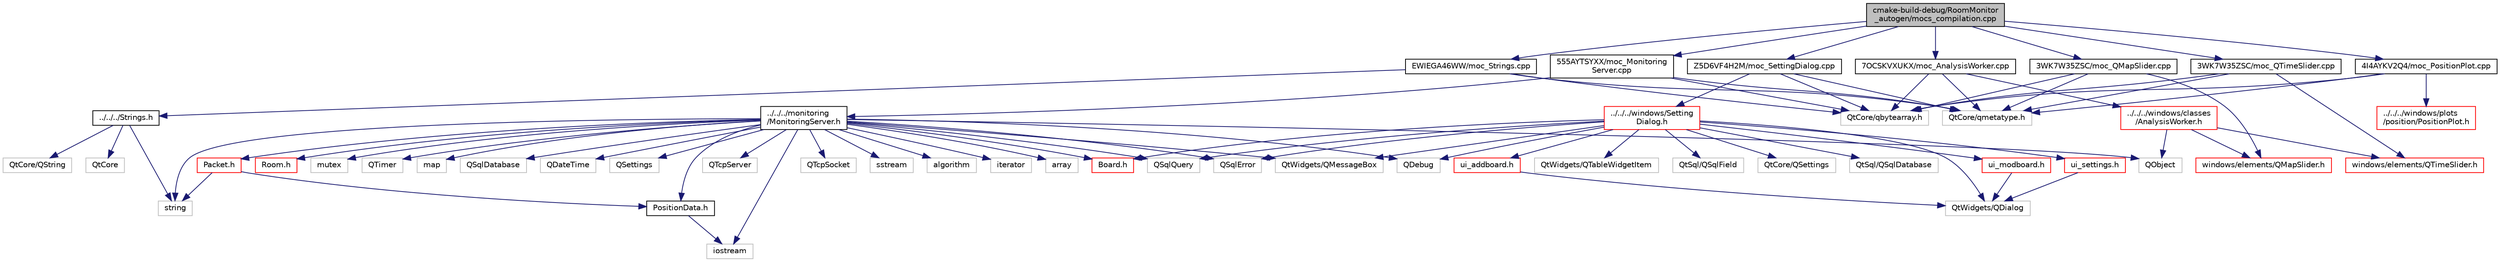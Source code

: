 digraph "cmake-build-debug/RoomMonitor_autogen/mocs_compilation.cpp"
{
  edge [fontname="Helvetica",fontsize="10",labelfontname="Helvetica",labelfontsize="10"];
  node [fontname="Helvetica",fontsize="10",shape=record];
  Node0 [label="cmake-build-debug/RoomMonitor\l_autogen/mocs_compilation.cpp",height=0.2,width=0.4,color="black", fillcolor="grey75", style="filled", fontcolor="black"];
  Node0 -> Node1 [color="midnightblue",fontsize="10",style="solid"];
  Node1 [label="EWIEGA46WW/moc_Strings.cpp",height=0.2,width=0.4,color="black", fillcolor="white", style="filled",URL="$moc___strings_8cpp.html"];
  Node1 -> Node2 [color="midnightblue",fontsize="10",style="solid"];
  Node2 [label="../../../Strings.h",height=0.2,width=0.4,color="black", fillcolor="white", style="filled",URL="$_strings_8h.html"];
  Node2 -> Node3 [color="midnightblue",fontsize="10",style="solid"];
  Node3 [label="string",height=0.2,width=0.4,color="grey75", fillcolor="white", style="filled"];
  Node2 -> Node4 [color="midnightblue",fontsize="10",style="solid"];
  Node4 [label="QtCore/QString",height=0.2,width=0.4,color="grey75", fillcolor="white", style="filled"];
  Node2 -> Node5 [color="midnightblue",fontsize="10",style="solid"];
  Node5 [label="QtCore",height=0.2,width=0.4,color="grey75", fillcolor="white", style="filled"];
  Node1 -> Node6 [color="midnightblue",fontsize="10",style="solid"];
  Node6 [label="QtCore/qbytearray.h",height=0.2,width=0.4,color="grey75", fillcolor="white", style="filled"];
  Node1 -> Node7 [color="midnightblue",fontsize="10",style="solid"];
  Node7 [label="QtCore/qmetatype.h",height=0.2,width=0.4,color="grey75", fillcolor="white", style="filled"];
  Node0 -> Node8 [color="midnightblue",fontsize="10",style="solid"];
  Node8 [label="555AYTSYXX/moc_Monitoring\lServer.cpp",height=0.2,width=0.4,color="black", fillcolor="white", style="filled",URL="$moc___monitoring_server_8cpp.html"];
  Node8 -> Node9 [color="midnightblue",fontsize="10",style="solid"];
  Node9 [label="../../../monitoring\l/MonitoringServer.h",height=0.2,width=0.4,color="black", fillcolor="white", style="filled",URL="$_monitoring_server_8h.html"];
  Node9 -> Node10 [color="midnightblue",fontsize="10",style="solid"];
  Node10 [label="QObject",height=0.2,width=0.4,color="grey75", fillcolor="white", style="filled"];
  Node9 -> Node11 [color="midnightblue",fontsize="10",style="solid"];
  Node11 [label="QTcpServer",height=0.2,width=0.4,color="grey75", fillcolor="white", style="filled"];
  Node9 -> Node12 [color="midnightblue",fontsize="10",style="solid"];
  Node12 [label="QTcpSocket",height=0.2,width=0.4,color="grey75", fillcolor="white", style="filled"];
  Node9 -> Node13 [color="midnightblue",fontsize="10",style="solid"];
  Node13 [label="iostream",height=0.2,width=0.4,color="grey75", fillcolor="white", style="filled"];
  Node9 -> Node3 [color="midnightblue",fontsize="10",style="solid"];
  Node9 -> Node14 [color="midnightblue",fontsize="10",style="solid"];
  Node14 [label="sstream",height=0.2,width=0.4,color="grey75", fillcolor="white", style="filled"];
  Node9 -> Node15 [color="midnightblue",fontsize="10",style="solid"];
  Node15 [label="algorithm",height=0.2,width=0.4,color="grey75", fillcolor="white", style="filled"];
  Node9 -> Node16 [color="midnightblue",fontsize="10",style="solid"];
  Node16 [label="iterator",height=0.2,width=0.4,color="grey75", fillcolor="white", style="filled"];
  Node9 -> Node17 [color="midnightblue",fontsize="10",style="solid"];
  Node17 [label="array",height=0.2,width=0.4,color="grey75", fillcolor="white", style="filled"];
  Node9 -> Node18 [color="midnightblue",fontsize="10",style="solid"];
  Node18 [label="Packet.h",height=0.2,width=0.4,color="red", fillcolor="white", style="filled",URL="$_packet_8h.html"];
  Node18 -> Node3 [color="midnightblue",fontsize="10",style="solid"];
  Node18 -> Node21 [color="midnightblue",fontsize="10",style="solid"];
  Node21 [label="PositionData.h",height=0.2,width=0.4,color="black", fillcolor="white", style="filled",URL="$_position_data_8h.html"];
  Node21 -> Node13 [color="midnightblue",fontsize="10",style="solid"];
  Node9 -> Node21 [color="midnightblue",fontsize="10",style="solid"];
  Node9 -> Node22 [color="midnightblue",fontsize="10",style="solid"];
  Node22 [label="Board.h",height=0.2,width=0.4,color="red", fillcolor="white", style="filled",URL="$_board_8h.html"];
  Node9 -> Node26 [color="midnightblue",fontsize="10",style="solid"];
  Node26 [label="Room.h",height=0.2,width=0.4,color="red", fillcolor="white", style="filled",URL="$_room_8h.html"];
  Node9 -> Node27 [color="midnightblue",fontsize="10",style="solid"];
  Node27 [label="mutex",height=0.2,width=0.4,color="grey75", fillcolor="white", style="filled"];
  Node9 -> Node28 [color="midnightblue",fontsize="10",style="solid"];
  Node28 [label="QTimer",height=0.2,width=0.4,color="grey75", fillcolor="white", style="filled"];
  Node9 -> Node29 [color="midnightblue",fontsize="10",style="solid"];
  Node29 [label="map",height=0.2,width=0.4,color="grey75", fillcolor="white", style="filled"];
  Node9 -> Node30 [color="midnightblue",fontsize="10",style="solid"];
  Node30 [label="QSqlQuery",height=0.2,width=0.4,color="grey75", fillcolor="white", style="filled"];
  Node9 -> Node31 [color="midnightblue",fontsize="10",style="solid"];
  Node31 [label="QSqlDatabase",height=0.2,width=0.4,color="grey75", fillcolor="white", style="filled"];
  Node9 -> Node32 [color="midnightblue",fontsize="10",style="solid"];
  Node32 [label="QSqlError",height=0.2,width=0.4,color="grey75", fillcolor="white", style="filled"];
  Node9 -> Node33 [color="midnightblue",fontsize="10",style="solid"];
  Node33 [label="QtWidgets/QMessageBox",height=0.2,width=0.4,color="grey75", fillcolor="white", style="filled"];
  Node9 -> Node34 [color="midnightblue",fontsize="10",style="solid"];
  Node34 [label="QDebug",height=0.2,width=0.4,color="grey75", fillcolor="white", style="filled"];
  Node9 -> Node35 [color="midnightblue",fontsize="10",style="solid"];
  Node35 [label="QDateTime",height=0.2,width=0.4,color="grey75", fillcolor="white", style="filled"];
  Node9 -> Node36 [color="midnightblue",fontsize="10",style="solid"];
  Node36 [label="QSettings",height=0.2,width=0.4,color="grey75", fillcolor="white", style="filled"];
  Node8 -> Node6 [color="midnightblue",fontsize="10",style="solid"];
  Node8 -> Node7 [color="midnightblue",fontsize="10",style="solid"];
  Node0 -> Node37 [color="midnightblue",fontsize="10",style="solid"];
  Node37 [label="Z5D6VF4H2M/moc_SettingDialog.cpp",height=0.2,width=0.4,color="black", fillcolor="white", style="filled",URL="$moc___setting_dialog_8cpp.html"];
  Node37 -> Node38 [color="midnightblue",fontsize="10",style="solid"];
  Node38 [label="../../../windows/Setting\lDialog.h",height=0.2,width=0.4,color="red", fillcolor="white", style="filled",URL="$_setting_dialog_8h.html"];
  Node38 -> Node39 [color="midnightblue",fontsize="10",style="solid"];
  Node39 [label="QtWidgets/QDialog",height=0.2,width=0.4,color="grey75", fillcolor="white", style="filled"];
  Node38 -> Node40 [color="midnightblue",fontsize="10",style="solid"];
  Node40 [label="ui_settings.h",height=0.2,width=0.4,color="red", fillcolor="white", style="filled",URL="$ui__settings_8h.html"];
  Node40 -> Node39 [color="midnightblue",fontsize="10",style="solid"];
  Node38 -> Node55 [color="midnightblue",fontsize="10",style="solid"];
  Node55 [label="ui_addboard.h",height=0.2,width=0.4,color="red", fillcolor="white", style="filled",URL="$ui__addboard_8h.html"];
  Node55 -> Node39 [color="midnightblue",fontsize="10",style="solid"];
  Node38 -> Node56 [color="midnightblue",fontsize="10",style="solid"];
  Node56 [label="ui_modboard.h",height=0.2,width=0.4,color="red", fillcolor="white", style="filled",URL="$ui__modboard_8h.html"];
  Node56 -> Node39 [color="midnightblue",fontsize="10",style="solid"];
  Node38 -> Node57 [color="midnightblue",fontsize="10",style="solid"];
  Node57 [label="QtWidgets/QTableWidgetItem",height=0.2,width=0.4,color="grey75", fillcolor="white", style="filled"];
  Node38 -> Node22 [color="midnightblue",fontsize="10",style="solid"];
  Node38 -> Node58 [color="midnightblue",fontsize="10",style="solid"];
  Node58 [label="QtCore/QSettings",height=0.2,width=0.4,color="grey75", fillcolor="white", style="filled"];
  Node38 -> Node30 [color="midnightblue",fontsize="10",style="solid"];
  Node38 -> Node32 [color="midnightblue",fontsize="10",style="solid"];
  Node38 -> Node34 [color="midnightblue",fontsize="10",style="solid"];
  Node38 -> Node33 [color="midnightblue",fontsize="10",style="solid"];
  Node38 -> Node59 [color="midnightblue",fontsize="10",style="solid"];
  Node59 [label="QtSql/QSqlDatabase",height=0.2,width=0.4,color="grey75", fillcolor="white", style="filled"];
  Node38 -> Node60 [color="midnightblue",fontsize="10",style="solid"];
  Node60 [label="QtSql/QSqlField",height=0.2,width=0.4,color="grey75", fillcolor="white", style="filled"];
  Node37 -> Node6 [color="midnightblue",fontsize="10",style="solid"];
  Node37 -> Node7 [color="midnightblue",fontsize="10",style="solid"];
  Node0 -> Node63 [color="midnightblue",fontsize="10",style="solid"];
  Node63 [label="7OCSKVXUKX/moc_AnalysisWorker.cpp",height=0.2,width=0.4,color="black", fillcolor="white", style="filled",URL="$moc___analysis_worker_8cpp.html"];
  Node63 -> Node64 [color="midnightblue",fontsize="10",style="solid"];
  Node64 [label="../../../windows/classes\l/AnalysisWorker.h",height=0.2,width=0.4,color="red", fillcolor="white", style="filled",URL="$_analysis_worker_8h.html"];
  Node64 -> Node10 [color="midnightblue",fontsize="10",style="solid"];
  Node64 -> Node78 [color="midnightblue",fontsize="10",style="solid"];
  Node78 [label="windows/elements/QTimeSlider.h",height=0.2,width=0.4,color="red", fillcolor="white", style="filled",URL="$_q_time_slider_8h.html"];
  Node64 -> Node88 [color="midnightblue",fontsize="10",style="solid"];
  Node88 [label="windows/elements/QMapSlider.h",height=0.2,width=0.4,color="red", fillcolor="white", style="filled",URL="$_q_map_slider_8h.html"];
  Node63 -> Node6 [color="midnightblue",fontsize="10",style="solid"];
  Node63 -> Node7 [color="midnightblue",fontsize="10",style="solid"];
  Node0 -> Node89 [color="midnightblue",fontsize="10",style="solid"];
  Node89 [label="3WK7W35ZSC/moc_QMapSlider.cpp",height=0.2,width=0.4,color="black", fillcolor="white", style="filled",URL="$moc___q_map_slider_8cpp.html"];
  Node89 -> Node88 [color="midnightblue",fontsize="10",style="solid"];
  Node89 -> Node6 [color="midnightblue",fontsize="10",style="solid"];
  Node89 -> Node7 [color="midnightblue",fontsize="10",style="solid"];
  Node0 -> Node90 [color="midnightblue",fontsize="10",style="solid"];
  Node90 [label="3WK7W35ZSC/moc_QTimeSlider.cpp",height=0.2,width=0.4,color="black", fillcolor="white", style="filled",URL="$moc___q_time_slider_8cpp.html"];
  Node90 -> Node78 [color="midnightblue",fontsize="10",style="solid"];
  Node90 -> Node6 [color="midnightblue",fontsize="10",style="solid"];
  Node90 -> Node7 [color="midnightblue",fontsize="10",style="solid"];
  Node0 -> Node91 [color="midnightblue",fontsize="10",style="solid"];
  Node91 [label="4I4AYKV2Q4/moc_PositionPlot.cpp",height=0.2,width=0.4,color="black", fillcolor="white", style="filled",URL="$moc___position_plot_8cpp.html"];
  Node91 -> Node92 [color="midnightblue",fontsize="10",style="solid"];
  Node92 [label="../../../windows/plots\l/position/PositionPlot.h",height=0.2,width=0.4,color="red", fillcolor="white", style="filled",URL="$_position_plot_8h.html"];
  Node91 -> Node6 [color="midnightblue",fontsize="10",style="solid"];
  Node91 -> Node7 [color="midnightblue",fontsize="10",style="solid"];
}
